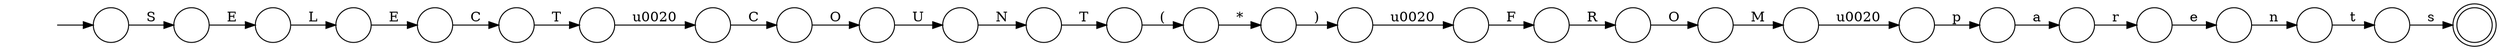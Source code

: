 digraph Automaton {
  rankdir = LR;
  0 [shape=circle,label=""];
  0 -> 12 [label="\u0020"]
  1 [shape=circle,label=""];
  1 -> 9 [label="r"]
  2 [shape=circle,label=""];
  2 -> 27 [label="*"]
  3 [shape=circle,label=""];
  3 -> 20 [label="U"]
  4 [shape=circle,label=""];
  4 -> 14 [label="E"]
  5 [shape=circle,label=""];
  5 -> 8 [label="O"]
  6 [shape=circle,label=""];
  6 -> 19 [label="T"]
  7 [shape=circle,label=""];
  7 -> 28 [label="T"]
  8 [shape=circle,label=""];
  8 -> 10 [label="M"]
  9 [shape=circle,label=""];
  9 -> 18 [label="e"]
  10 [shape=circle,label=""];
  10 -> 24 [label="\u0020"]
  11 [shape=doublecircle,label=""];
  12 [shape=circle,label=""];
  12 -> 26 [label="F"]
  13 [shape=circle,label=""];
  13 -> 21 [label="t"]
  14 [shape=circle,label=""];
  14 -> 7 [label="C"]
  15 [shape=circle,label=""];
  15 -> 1 [label="a"]
  16 [shape=circle,label=""];
  16 -> 23 [label="C"]
  17 [shape=circle,label=""];
  17 -> 4 [label="L"]
  18 [shape=circle,label=""];
  18 -> 13 [label="n"]
  19 [shape=circle,label=""];
  19 -> 2 [label="("]
  20 [shape=circle,label=""];
  20 -> 6 [label="N"]
  21 [shape=circle,label=""];
  21 -> 11 [label="s"]
  22 [shape=circle,label=""];
  22 -> 17 [label="E"]
  23 [shape=circle,label=""];
  23 -> 3 [label="O"]
  24 [shape=circle,label=""];
  24 -> 15 [label="p"]
  25 [shape=circle,label=""];
  initial [shape=plaintext,label=""];
  initial -> 25
  25 -> 22 [label="S"]
  26 [shape=circle,label=""];
  26 -> 5 [label="R"]
  27 [shape=circle,label=""];
  27 -> 0 [label=")"]
  28 [shape=circle,label=""];
  28 -> 16 [label="\u0020"]
}
